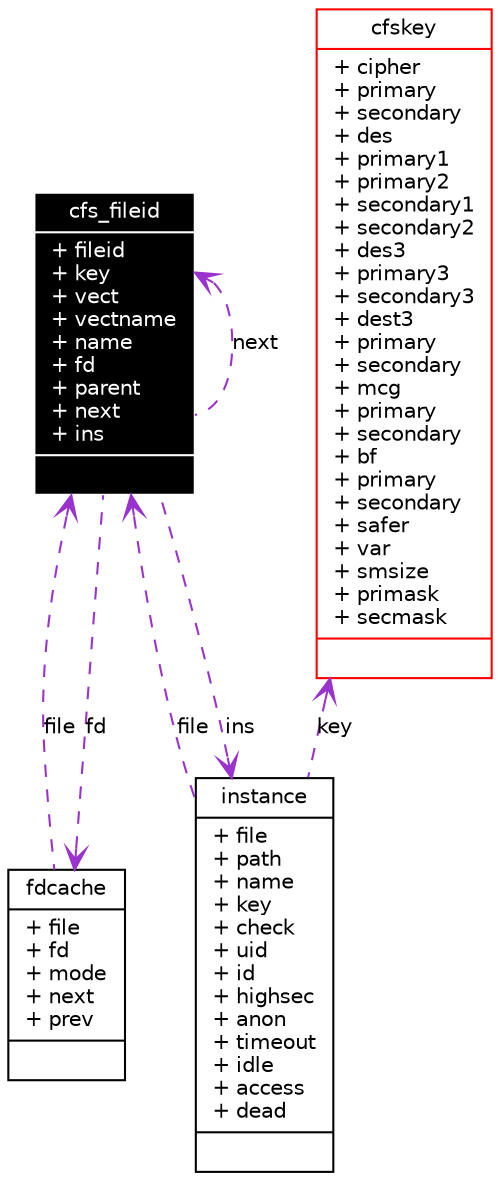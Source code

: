 digraph G
{
  edge [fontname="Helvetica",fontsize=10,labelfontname="Helvetica",labelfontsize=10];
  node [fontname="Helvetica",fontsize=10,shape=record];
  Node3 [label="{cfs_fileid\n|+ fileid\l+ key\l+ vect\l+ vectname\l+ name\l+ fd\l+ parent\l+ next\l+ ins\l|}",height=0.2,width=0.4,color="white", fillcolor="black", style="filled" fontcolor="white"];
  Node4 -> Node3 [dir=back,color="darkorchid3",fontsize=10,style="dashed",label="fd",arrowtail="open",fontname="Helvetica"];
  Node4 [label="{fdcache\n|+ file\l+ fd\l+ mode\l+ next\l+ prev\l|}",height=0.2,width=0.4,color="black",URL="$structfdcache.html"];
  Node3 -> Node4 [dir=back,color="darkorchid3",fontsize=10,style="dashed",label="file",arrowtail="open",fontname="Helvetica"];
  Node5 -> Node3 [dir=back,color="darkorchid3",fontsize=10,style="dashed",label="ins",arrowtail="open",fontname="Helvetica"];
  Node5 [label="{instance\n|+ file\l+ path\l+ name\l+ key\l+ check\l+ uid\l+ id\l+ highsec\l+ anon\l+ timeout\l+ idle\l+ access\l+ dead\l|}",height=0.2,width=0.4,color="black",URL="$structinstance.html"];
  Node3 -> Node5 [dir=back,color="darkorchid3",fontsize=10,style="dashed",label="file",arrowtail="open",fontname="Helvetica"];
  Node6 -> Node5 [dir=back,color="darkorchid3",fontsize=10,style="dashed",label="key",arrowtail="open",fontname="Helvetica"];
  Node6 [label="{cfskey\n|+ cipher\l+ primary\l+ secondary\l+ des\l+ primary1\l+ primary2\l+ secondary1\l+ secondary2\l+ des3\l+ primary3\l+ secondary3\l+ dest3\l+ primary\l+ secondary\l+ mcg\l+ primary\l+ secondary\l+ bf\l+ primary\l+ secondary\l+ safer\l+ var\l+ smsize\l+ primask\l+ secmask\l|}",height=0.2,width=0.4,color="red",URL="$structcfskey.html"];
  Node3 -> Node3 [dir=back,color="darkorchid3",fontsize=10,style="dashed",label="next",arrowtail="open",fontname="Helvetica"];
}
